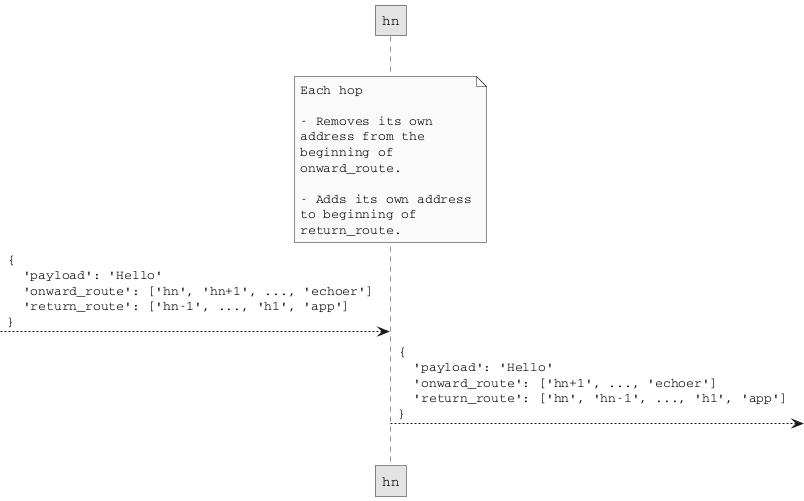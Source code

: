 @startuml
skinparam monochrome true
skinparam defaultFontName Courier
skinparam roundcorner 0
skinparam wrapWidth 175

|||

note over hn
Each hop

- Removes its own address from the beginning of onward_route.

- Adds its own address to beginning of return_route.
end note


[--> hn: {\n  'payload': 'Hello'\n  'onward_route': ['hn', 'hn+1', ..., 'echoer']\n  'return_route': ['hn-1', ..., 'h1', 'app']\n}
hn -->]: {\n  'payload': 'Hello'\n  'onward_route': ['hn+1', ..., 'echoer']\n  'return_route': ['hn', 'hn-1', ..., 'h1', 'app']\n}

|||
@enduml